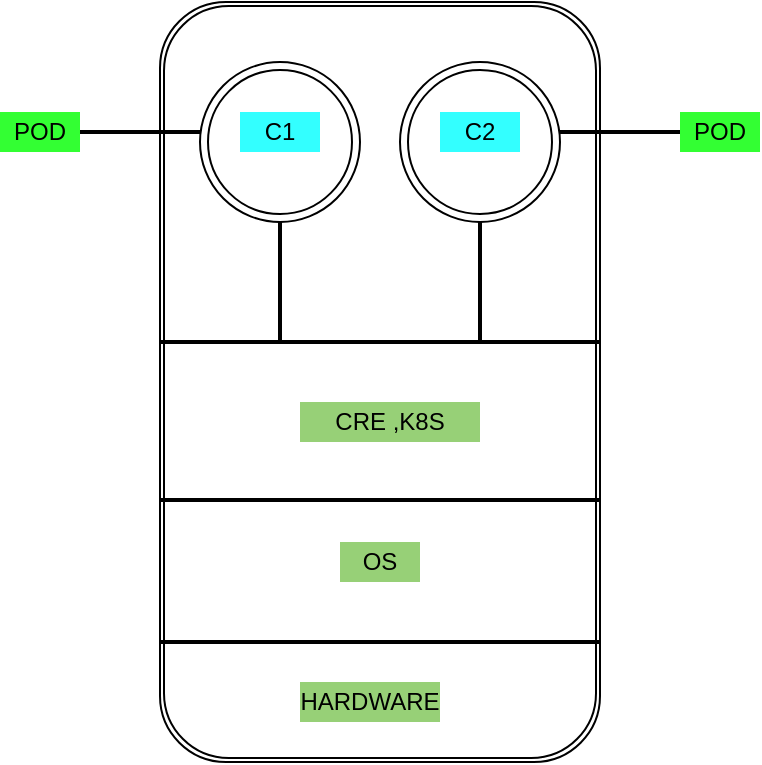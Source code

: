 <mxfile version="14.8.5" type="github">
  <diagram id="04vfkw8I1ufU1pshoL0u" name="Page-1">
    <mxGraphModel dx="1108" dy="482" grid="1" gridSize="10" guides="1" tooltips="1" connect="1" arrows="1" fold="1" page="1" pageScale="1" pageWidth="850" pageHeight="1100" math="0" shadow="0">
      <root>
        <mxCell id="0" />
        <mxCell id="1" parent="0" />
        <mxCell id="mh8gFpRunqPFwpEGASdI-1" value="" style="shape=ext;double=1;rounded=1;whiteSpace=wrap;html=1;" vertex="1" parent="1">
          <mxGeometry x="110" y="60" width="220" height="380" as="geometry" />
        </mxCell>
        <mxCell id="mh8gFpRunqPFwpEGASdI-4" value="" style="line;strokeWidth=2;html=1;" vertex="1" parent="1">
          <mxGeometry x="110" y="375" width="220" height="10" as="geometry" />
        </mxCell>
        <mxCell id="mh8gFpRunqPFwpEGASdI-5" value="" style="line;strokeWidth=2;html=1;" vertex="1" parent="1">
          <mxGeometry x="110" y="304" width="220" height="10" as="geometry" />
        </mxCell>
        <mxCell id="mh8gFpRunqPFwpEGASdI-6" value="" style="line;strokeWidth=2;html=1;" vertex="1" parent="1">
          <mxGeometry x="110" y="225" width="220" height="10" as="geometry" />
        </mxCell>
        <mxCell id="mh8gFpRunqPFwpEGASdI-7" value="" style="ellipse;shape=doubleEllipse;whiteSpace=wrap;html=1;aspect=fixed;" vertex="1" parent="1">
          <mxGeometry x="130" y="90" width="80" height="80" as="geometry" />
        </mxCell>
        <mxCell id="mh8gFpRunqPFwpEGASdI-8" value="" style="ellipse;shape=doubleEllipse;whiteSpace=wrap;html=1;aspect=fixed;" vertex="1" parent="1">
          <mxGeometry x="230" y="90" width="80" height="80" as="geometry" />
        </mxCell>
        <mxCell id="mh8gFpRunqPFwpEGASdI-9" value="" style="line;strokeWidth=2;direction=south;html=1;" vertex="1" parent="1">
          <mxGeometry x="165" y="170" width="10" height="60" as="geometry" />
        </mxCell>
        <mxCell id="mh8gFpRunqPFwpEGASdI-10" value="" style="line;strokeWidth=2;direction=south;html=1;" vertex="1" parent="1">
          <mxGeometry x="265" y="170" width="10" height="60" as="geometry" />
        </mxCell>
        <mxCell id="mh8gFpRunqPFwpEGASdI-12" value="" style="line;strokeWidth=2;html=1;" vertex="1" parent="1">
          <mxGeometry x="70" y="120" width="60" height="10" as="geometry" />
        </mxCell>
        <mxCell id="mh8gFpRunqPFwpEGASdI-13" value="" style="line;strokeWidth=2;html=1;" vertex="1" parent="1">
          <mxGeometry x="310" y="120" width="60" height="10" as="geometry" />
        </mxCell>
        <mxCell id="mh8gFpRunqPFwpEGASdI-14" value="POD" style="text;html=1;strokeColor=none;fillColor=#33FF33;align=center;verticalAlign=middle;whiteSpace=wrap;rounded=0;" vertex="1" parent="1">
          <mxGeometry x="30" y="115" width="40" height="20" as="geometry" />
        </mxCell>
        <mxCell id="mh8gFpRunqPFwpEGASdI-15" value="POD" style="text;html=1;strokeColor=none;fillColor=#33FF33;align=center;verticalAlign=middle;whiteSpace=wrap;rounded=0;" vertex="1" parent="1">
          <mxGeometry x="370" y="115" width="40" height="20" as="geometry" />
        </mxCell>
        <mxCell id="mh8gFpRunqPFwpEGASdI-16" value="C1&lt;span style=&quot;color: rgba(0 , 0 , 0 , 0) ; font-family: monospace ; font-size: 0px&quot;&gt;%3CmxGraphModel%3E%3Croot%3E%3CmxCell%20id%3D%220%22%2F%3E%3CmxCell%20id%3D%221%22%20parent%3D%220%22%2F%3E%3CmxCell%20id%3D%222%22%20value%3D%22POD%22%20style%3D%22text%3Bhtml%3D1%3BstrokeColor%3Dnone%3BfillColor%3Dnone%3Balign%3Dcenter%3BverticalAlign%3Dmiddle%3BwhiteSpace%3Dwrap%3Brounded%3D0%3B%22%20vertex%3D%221%22%20parent%3D%221%22%3E%3CmxGeometry%20x%3D%2230%22%20y%3D%22115%22%20width%3D%2240%22%20height%3D%2220%22%20as%3D%22geometry%22%2F%3E%3C%2FmxCell%3E%3C%2Froot%3E%3C%2FmxGraphModel%3E&lt;/span&gt;" style="text;html=1;strokeColor=none;fillColor=#33FFFF;align=center;verticalAlign=middle;whiteSpace=wrap;rounded=0;" vertex="1" parent="1">
          <mxGeometry x="150" y="115" width="40" height="20" as="geometry" />
        </mxCell>
        <mxCell id="mh8gFpRunqPFwpEGASdI-18" value="C2" style="text;html=1;strokeColor=none;fillColor=#33FFFF;align=center;verticalAlign=middle;whiteSpace=wrap;rounded=0;" vertex="1" parent="1">
          <mxGeometry x="250" y="115" width="40" height="20" as="geometry" />
        </mxCell>
        <mxCell id="mh8gFpRunqPFwpEGASdI-19" value="HARDWARE" style="text;html=1;strokeColor=none;fillColor=#97D077;align=center;verticalAlign=middle;whiteSpace=wrap;rounded=0;" vertex="1" parent="1">
          <mxGeometry x="180" y="400" width="70" height="20" as="geometry" />
        </mxCell>
        <mxCell id="mh8gFpRunqPFwpEGASdI-20" value="OS" style="text;html=1;strokeColor=none;fillColor=#97D077;align=center;verticalAlign=middle;whiteSpace=wrap;rounded=0;" vertex="1" parent="1">
          <mxGeometry x="200" y="330" width="40" height="20" as="geometry" />
        </mxCell>
        <mxCell id="mh8gFpRunqPFwpEGASdI-21" value="CRE ,K8S" style="text;html=1;strokeColor=none;fillColor=#97D077;align=center;verticalAlign=middle;whiteSpace=wrap;rounded=0;" vertex="1" parent="1">
          <mxGeometry x="180" y="260" width="90" height="20" as="geometry" />
        </mxCell>
      </root>
    </mxGraphModel>
  </diagram>
</mxfile>

